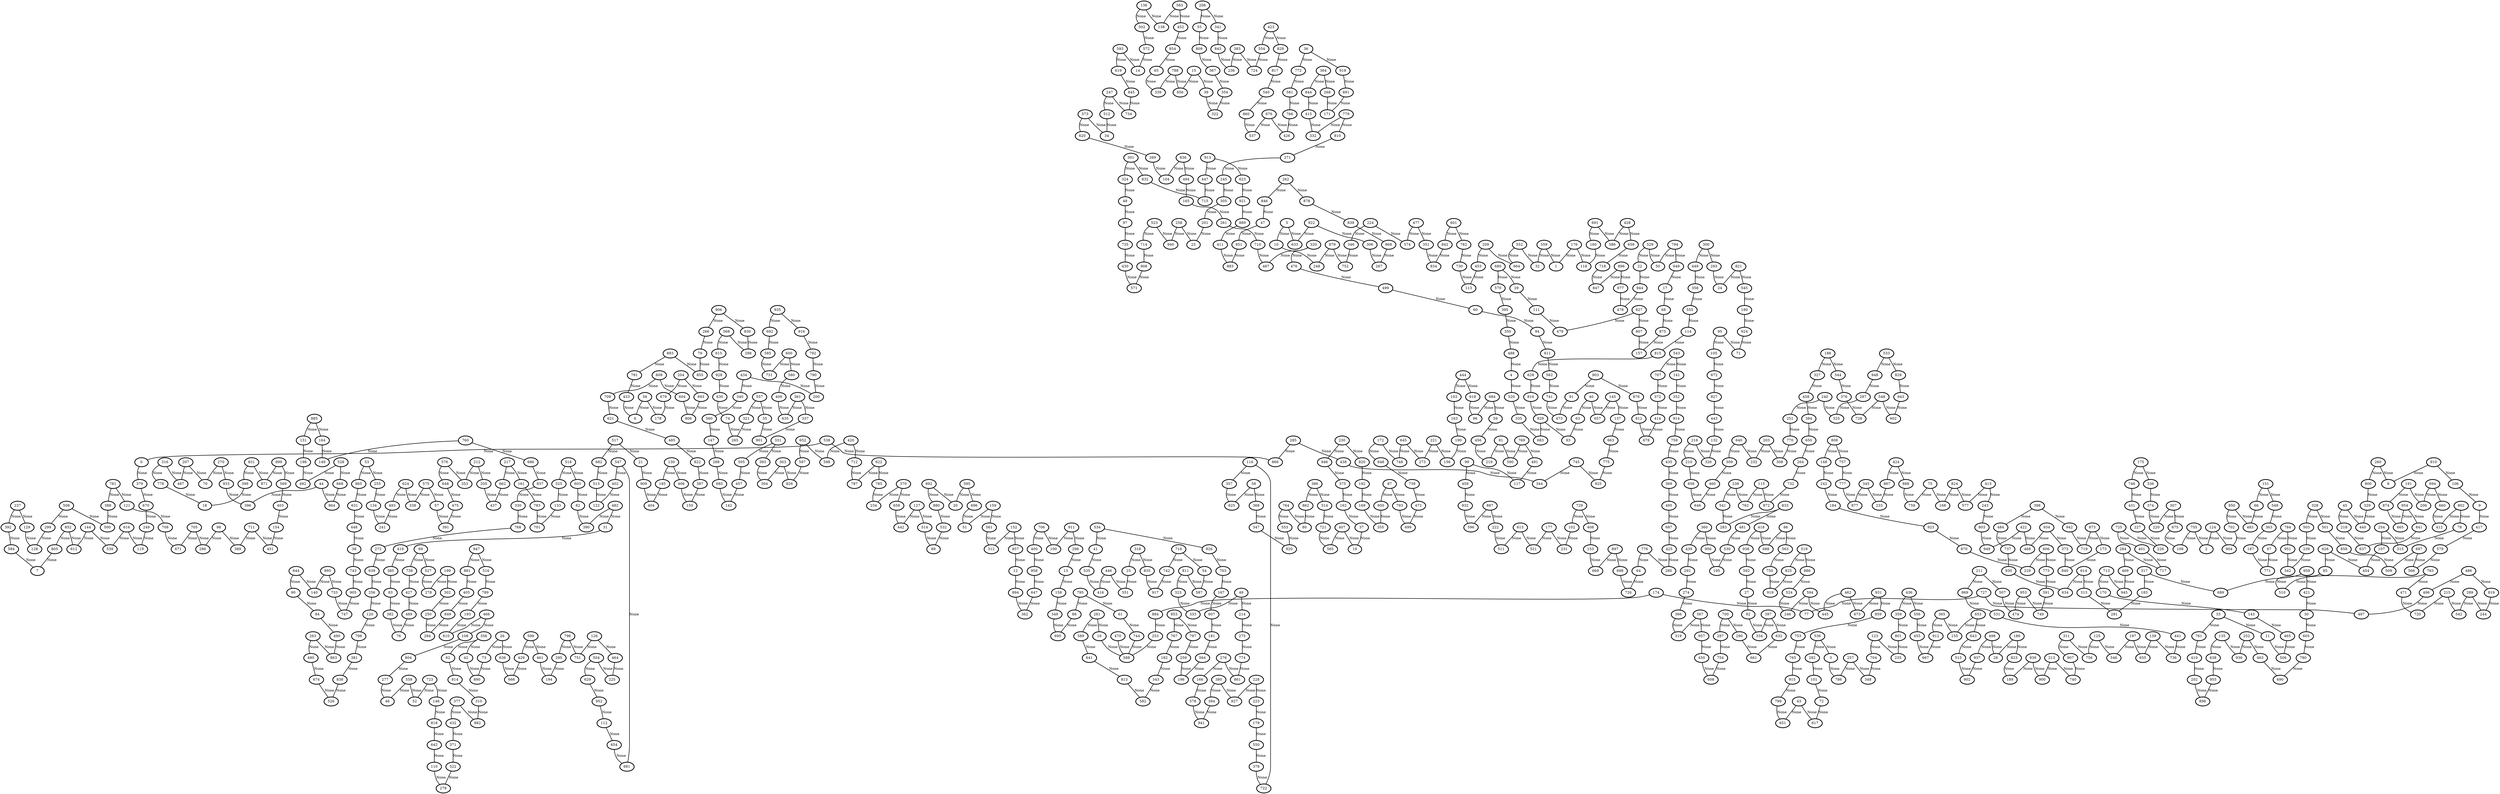 graph G {
    0 [penwidth=3,label="0"]
    1 [penwidth=3,label="1"]
    2 [penwidth=3,label="2"]
    3 [penwidth=3,label="3"]
    4 [penwidth=3,label="4"]
    5 [penwidth=3,label="5"]
    6 [penwidth=3,label="6"]
    7 [penwidth=3,label="7"]
    8 [penwidth=3,label="8"]
    9 [penwidth=3,label="9"]
    10 [penwidth=3,label="10"]
    11 [penwidth=3,label="11"]
    12 [penwidth=3,label="12"]
    13 [penwidth=3,label="13"]
    14 [penwidth=3,label="14"]
    15 [penwidth=3,label="15"]
    16 [penwidth=3,label="16"]
    17 [penwidth=3,label="17"]
    18 [penwidth=3,label="18"]
    19 [penwidth=3,label="19"]
    20 [penwidth=3,label="20"]
    21 [penwidth=3,label="21"]
    22 [penwidth=3,label="22"]
    23 [penwidth=3,label="23"]
    24 [penwidth=3,label="24"]
    25 [penwidth=3,label="25"]
    26 [penwidth=3,label="26"]
    27 [penwidth=3,label="27"]
    28 [penwidth=3,label="28"]
    29 [penwidth=3,label="29"]
    30 [penwidth=3,label="30"]
    31 [penwidth=3,label="31"]
    32 [penwidth=3,label="32"]
    33 [penwidth=3,label="33"]
    34 [penwidth=3,label="34"]
    35 [penwidth=3,label="35"]
    36 [penwidth=3,label="36"]
    37 [penwidth=3,label="37"]
    38 [penwidth=3,label="38"]
    39 [penwidth=3,label="39"]
    40 [penwidth=3,label="40"]
    41 [penwidth=3,label="41"]
    42 [penwidth=3,label="42"]
    43 [penwidth=3,label="43"]
    44 [penwidth=3,label="44"]
    45 [penwidth=3,label="45"]
    46 [penwidth=3,label="46"]
    47 [penwidth=3,label="47"]
    48 [penwidth=3,label="48"]
    49 [penwidth=3,label="49"]
    50 [penwidth=3,label="50"]
    51 [penwidth=3,label="51"]
    52 [penwidth=3,label="52"]
    53 [penwidth=3,label="53"]
    54 [penwidth=3,label="54"]
    55 [penwidth=3,label="55"]
    56 [penwidth=3,label="56"]
    57 [penwidth=3,label="57"]
    58 [penwidth=3,label="58"]
    59 [penwidth=3,label="59"]
    60 [penwidth=3,label="60"]
    61 [penwidth=3,label="61"]
    62 [penwidth=3,label="62"]
    63 [penwidth=3,label="63"]
    64 [penwidth=3,label="64"]
    65 [penwidth=3,label="65"]
    66 [penwidth=3,label="66"]
    67 [penwidth=3,label="67"]
    68 [penwidth=3,label="68"]
    69 [penwidth=3,label="69"]
    70 [penwidth=3,label="70"]
    71 [penwidth=3,label="71"]
    72 [penwidth=3,label="72"]
    73 [penwidth=3,label="73"]
    74 [penwidth=3,label="74"]
    75 [penwidth=3,label="75"]
    76 [penwidth=3,label="76"]
    77 [penwidth=3,label="77"]
    78 [penwidth=3,label="78"]
    79 [penwidth=3,label="79"]
    80 [penwidth=3,label="80"]
    81 [penwidth=3,label="81"]
    82 [penwidth=3,label="82"]
    83 [penwidth=3,label="83"]
    84 [penwidth=3,label="84"]
    85 [penwidth=3,label="85"]
    86 [penwidth=3,label="86"]
    87 [penwidth=3,label="87"]
    88 [penwidth=3,label="88"]
    89 [penwidth=3,label="89"]
    90 [penwidth=3,label="90"]
    91 [penwidth=3,label="91"]
    92 [penwidth=3,label="92"]
    93 [penwidth=3,label="93"]
    94 [penwidth=3,label="94"]
    95 [penwidth=3,label="95"]
    96 [penwidth=3,label="96"]
    97 [penwidth=3,label="97"]
    98 [penwidth=3,label="98"]
    99 [penwidth=3,label="99"]
    100 [penwidth=3,label="100"]
    101 [penwidth=3,label="101"]
    102 [penwidth=3,label="102"]
    103 [penwidth=3,label="103"]
    104 [penwidth=3,label="104"]
    105 [penwidth=3,label="105"]
    106 [penwidth=3,label="106"]
    107 [penwidth=3,label="107"]
    108 [penwidth=3,label="108"]
    109 [penwidth=3,label="109"]
    110 [penwidth=3,label="110"]
    111 [penwidth=3,label="111"]
    112 [penwidth=3,label="112"]
    113 [penwidth=3,label="113"]
    114 [penwidth=3,label="114"]
    115 [penwidth=3,label="115"]
    116 [penwidth=3,label="116"]
    117 [penwidth=3,label="117"]
    118 [penwidth=3,label="118"]
    119 [penwidth=3,label="119"]
    120 [penwidth=3,label="120"]
    121 [penwidth=3,label="121"]
    122 [penwidth=3,label="122"]
    123 [penwidth=3,label="123"]
    124 [penwidth=3,label="124"]
    125 [penwidth=3,label="125"]
    126 [penwidth=3,label="126"]
    127 [penwidth=3,label="127"]
    128 [penwidth=3,label="128"]
    129 [penwidth=3,label="129"]
    130 [penwidth=3,label="130"]
    131 [penwidth=3,label="131"]
    132 [penwidth=3,label="132"]
    133 [penwidth=3,label="133"]
    134 [penwidth=3,label="134"]
    135 [penwidth=3,label="135"]
    136 [penwidth=3,label="136"]
    137 [penwidth=3,label="137"]
    138 [penwidth=3,label="138"]
    139 [penwidth=3,label="139"]
    140 [penwidth=3,label="140"]
    141 [penwidth=3,label="141"]
    142 [penwidth=3,label="142"]
    143 [penwidth=3,label="143"]
    144 [penwidth=3,label="144"]
    145 [penwidth=3,label="145"]
    146 [penwidth=3,label="146"]
    147 [penwidth=3,label="147"]
    148 [penwidth=3,label="148"]
    149 [penwidth=3,label="149"]
    150 [penwidth=3,label="150"]
    151 [penwidth=3,label="151"]
    152 [penwidth=3,label="152"]
    153 [penwidth=3,label="153"]
    154 [penwidth=3,label="154"]
    155 [penwidth=3,label="155"]
    156 [penwidth=3,label="156"]
    157 [penwidth=3,label="157"]
    158 [penwidth=3,label="158"]
    159 [penwidth=3,label="159"]
    160 [penwidth=3,label="160"]
    161 [penwidth=3,label="161"]
    162 [penwidth=3,label="162"]
    163 [penwidth=3,label="163"]
    164 [penwidth=3,label="164"]
    165 [penwidth=3,label="165"]
    166 [penwidth=3,label="166"]
    167 [penwidth=3,label="167"]
    168 [penwidth=3,label="168"]
    169 [penwidth=3,label="169"]
    170 [penwidth=3,label="170"]
    171 [penwidth=3,label="171"]
    172 [penwidth=3,label="172"]
    173 [penwidth=3,label="173"]
    174 [penwidth=3,label="174"]
    175 [penwidth=3,label="175"]
    176 [penwidth=3,label="176"]
    177 [penwidth=3,label="177"]
    178 [penwidth=3,label="178"]
    179 [penwidth=3,label="179"]
    180 [penwidth=3,label="180"]
    181 [penwidth=3,label="181"]
    182 [penwidth=3,label="182"]
    183 [penwidth=3,label="183"]
    184 [penwidth=3,label="184"]
    185 [penwidth=3,label="185"]
    186 [penwidth=3,label="186"]
    187 [penwidth=3,label="187"]
    188 [penwidth=3,label="188"]
    189 [penwidth=3,label="189"]
    190 [penwidth=3,label="190"]
    191 [penwidth=3,label="191"]
    192 [penwidth=3,label="192"]
    193 [penwidth=3,label="193"]
    194 [penwidth=3,label="194"]
    195 [penwidth=3,label="195"]
    196 [penwidth=3,label="196"]
    197 [penwidth=3,label="197"]
    198 [penwidth=3,label="198"]
    199 [penwidth=3,label="199"]
    200 [penwidth=3,label="200"]
    201 [penwidth=3,label="201"]
    202 [penwidth=3,label="202"]
    203 [penwidth=3,label="203"]
    204 [penwidth=3,label="204"]
    205 [penwidth=3,label="205"]
    206 [penwidth=3,label="206"]
    207 [penwidth=3,label="207"]
    208 [penwidth=3,label="208"]
    209 [penwidth=3,label="209"]
    210 [penwidth=3,label="210"]
    211 [penwidth=3,label="211"]
    212 [penwidth=3,label="212"]
    213 [penwidth=3,label="213"]
    214 [penwidth=3,label="214"]
    215 [penwidth=3,label="215"]
    216 [penwidth=3,label="216"]
    217 [penwidth=3,label="217"]
    218 [penwidth=3,label="218"]
    219 [penwidth=3,label="219"]
    220 [penwidth=3,label="220"]
    221 [penwidth=3,label="221"]
    222 [penwidth=3,label="222"]
    223 [penwidth=3,label="223"]
    224 [penwidth=3,label="224"]
    225 [penwidth=3,label="225"]
    226 [penwidth=3,label="226"]
    227 [penwidth=3,label="227"]
    228 [penwidth=3,label="228"]
    229 [penwidth=3,label="229"]
    230 [penwidth=3,label="230"]
    231 [penwidth=3,label="231"]
    232 [penwidth=3,label="232"]
    233 [penwidth=3,label="233"]
    234 [penwidth=3,label="234"]
    235 [penwidth=3,label="235"]
    236 [penwidth=3,label="236"]
    237 [penwidth=3,label="237"]
    238 [penwidth=3,label="238"]
    239 [penwidth=3,label="239"]
    240 [penwidth=3,label="240"]
    241 [penwidth=3,label="241"]
    242 [penwidth=3,label="242"]
    243 [penwidth=3,label="243"]
    244 [penwidth=3,label="244"]
    245 [penwidth=3,label="245"]
    246 [penwidth=3,label="246"]
    247 [penwidth=3,label="247"]
    248 [penwidth=3,label="248"]
    249 [penwidth=3,label="249"]
    250 [penwidth=3,label="250"]
    251 [penwidth=3,label="251"]
    252 [penwidth=3,label="252"]
    253 [penwidth=3,label="253"]
    254 [penwidth=3,label="254"]
    255 [penwidth=3,label="255"]
    256 [penwidth=3,label="256"]
    257 [penwidth=3,label="257"]
    258 [penwidth=3,label="258"]
    259 [penwidth=3,label="259"]
    260 [penwidth=3,label="260"]
    261 [penwidth=3,label="261"]
    262 [penwidth=3,label="262"]
    263 [penwidth=3,label="263"]
    264 [penwidth=3,label="264"]
    265 [penwidth=3,label="265"]
    266 [penwidth=3,label="266"]
    267 [penwidth=3,label="267"]
    268 [penwidth=3,label="268"]
    269 [penwidth=3,label="269"]
    270 [penwidth=3,label="270"]
    271 [penwidth=3,label="271"]
    272 [penwidth=3,label="272"]
    273 [penwidth=3,label="273"]
    274 [penwidth=3,label="274"]
    275 [penwidth=3,label="275"]
    276 [penwidth=3,label="276"]
    277 [penwidth=3,label="277"]
    278 [penwidth=3,label="278"]
    279 [penwidth=3,label="279"]
    280 [penwidth=3,label="280"]
    281 [penwidth=3,label="281"]
    282 [penwidth=3,label="282"]
    283 [penwidth=3,label="283"]
    284 [penwidth=3,label="284"]
    285 [penwidth=3,label="285"]
    286 [penwidth=3,label="286"]
    287 [penwidth=3,label="287"]
    288 [penwidth=3,label="288"]
    289 [penwidth=3,label="289"]
    290 [penwidth=3,label="290"]
    291 [penwidth=3,label="291"]
    292 [penwidth=3,label="292"]
    293 [penwidth=3,label="293"]
    294 [penwidth=3,label="294"]
    295 [penwidth=3,label="295"]
    296 [penwidth=3,label="296"]
    297 [penwidth=3,label="297"]
    298 [penwidth=3,label="298"]
    299 [penwidth=3,label="299"]
    300 [penwidth=3,label="300"]
    301 [penwidth=3,label="301"]
    302 [penwidth=3,label="302"]
    303 [penwidth=3,label="303"]
    304 [penwidth=3,label="304"]
    305 [penwidth=3,label="305"]
    306 [penwidth=3,label="306"]
    307 [penwidth=3,label="307"]
    308 [penwidth=3,label="308"]
    309 [penwidth=3,label="309"]
    310 [penwidth=3,label="310"]
    311 [penwidth=3,label="311"]
    312 [penwidth=3,label="312"]
    313 [penwidth=3,label="313"]
    314 [penwidth=3,label="314"]
    315 [penwidth=3,label="315"]
    316 [penwidth=3,label="316"]
    317 [penwidth=3,label="317"]
    318 [penwidth=3,label="318"]
    319 [penwidth=3,label="319"]
    320 [penwidth=3,label="320"]
    321 [penwidth=3,label="321"]
    322 [penwidth=3,label="322"]
    323 [penwidth=3,label="323"]
    324 [penwidth=3,label="324"]
    325 [penwidth=3,label="325"]
    326 [penwidth=3,label="326"]
    327 [penwidth=3,label="327"]
    328 [penwidth=3,label="328"]
    329 [penwidth=3,label="329"]
    330 [penwidth=3,label="330"]
    331 [penwidth=3,label="331"]
    332 [penwidth=3,label="332"]
    333 [penwidth=3,label="333"]
    334 [penwidth=3,label="334"]
    335 [penwidth=3,label="335"]
    336 [penwidth=3,label="336"]
    337 [penwidth=3,label="337"]
    338 [penwidth=3,label="338"]
    339 [penwidth=3,label="339"]
    340 [penwidth=3,label="340"]
    341 [penwidth=3,label="341"]
    342 [penwidth=3,label="342"]
    343 [penwidth=3,label="343"]
    344 [penwidth=3,label="344"]
    345 [penwidth=3,label="345"]
    346 [penwidth=3,label="346"]
    347 [penwidth=3,label="347"]
    348 [penwidth=3,label="348"]
    349 [penwidth=3,label="349"]
    350 [penwidth=3,label="350"]
    351 [penwidth=3,label="351"]
    352 [penwidth=3,label="352"]
    353 [penwidth=3,label="353"]
    354 [penwidth=3,label="354"]
    355 [penwidth=3,label="355"]
    356 [penwidth=3,label="356"]
    357 [penwidth=3,label="357"]
    358 [penwidth=3,label="358"]
    359 [penwidth=3,label="359"]
    360 [penwidth=3,label="360"]
    361 [penwidth=3,label="361"]
    362 [penwidth=3,label="362"]
    363 [penwidth=3,label="363"]
    364 [penwidth=3,label="364"]
    365 [penwidth=3,label="365"]
    366 [penwidth=3,label="366"]
    367 [penwidth=3,label="367"]
    368 [penwidth=3,label="368"]
    369 [penwidth=3,label="369"]
    370 [penwidth=3,label="370"]
    371 [penwidth=3,label="371"]
    372 [penwidth=3,label="372"]
    373 [penwidth=3,label="373"]
    374 [penwidth=3,label="374"]
    375 [penwidth=3,label="375"]
    376 [penwidth=3,label="376"]
    377 [penwidth=3,label="377"]
    378 [penwidth=3,label="378"]
    379 [penwidth=3,label="379"]
    380 [penwidth=3,label="380"]
    381 [penwidth=3,label="381"]
    382 [penwidth=3,label="382"]
    383 [penwidth=3,label="383"]
    384 [penwidth=3,label="384"]
    385 [penwidth=3,label="385"]
    386 [penwidth=3,label="386"]
    387 [penwidth=3,label="387"]
    388 [penwidth=3,label="388"]
    389 [penwidth=3,label="389"]
    390 [penwidth=3,label="390"]
    391 [penwidth=3,label="391"]
    392 [penwidth=3,label="392"]
    393 [penwidth=3,label="393"]
    394 [penwidth=3,label="394"]
    395 [penwidth=3,label="395"]
    396 [penwidth=3,label="396"]
    397 [penwidth=3,label="397"]
    398 [penwidth=3,label="398"]
    399 [penwidth=3,label="399"]
    400 [penwidth=3,label="400"]
    401 [penwidth=3,label="401"]
    402 [penwidth=3,label="402"]
    403 [penwidth=3,label="403"]
    404 [penwidth=3,label="404"]
    405 [penwidth=3,label="405"]
    406 [penwidth=3,label="406"]
    407 [penwidth=3,label="407"]
    408 [penwidth=3,label="408"]
    409 [penwidth=3,label="409"]
    410 [penwidth=3,label="410"]
    411 [penwidth=3,label="411"]
    412 [penwidth=3,label="412"]
    413 [penwidth=3,label="413"]
    414 [penwidth=3,label="414"]
    415 [penwidth=3,label="415"]
    416 [penwidth=3,label="416"]
    417 [penwidth=3,label="417"]
    418 [penwidth=3,label="418"]
    419 [penwidth=3,label="419"]
    420 [penwidth=3,label="420"]
    421 [penwidth=3,label="421"]
    422 [penwidth=3,label="422"]
    423 [penwidth=3,label="423"]
    424 [penwidth=3,label="424"]
    425 [penwidth=3,label="425"]
    426 [penwidth=3,label="426"]
    427 [penwidth=3,label="427"]
    428 [penwidth=3,label="428"]
    429 [penwidth=3,label="429"]
    430 [penwidth=3,label="430"]
    431 [penwidth=3,label="431"]
    432 [penwidth=3,label="432"]
    433 [penwidth=3,label="433"]
    434 [penwidth=3,label="434"]
    435 [penwidth=3,label="435"]
    436 [penwidth=3,label="436"]
    437 [penwidth=3,label="437"]
    438 [penwidth=3,label="438"]
    439 [penwidth=3,label="439"]
    440 [penwidth=3,label="440"]
    441 [penwidth=3,label="441"]
    442 [penwidth=3,label="442"]
    443 [penwidth=3,label="443"]
    444 [penwidth=3,label="444"]
    445 [penwidth=3,label="445"]
    446 [penwidth=3,label="446"]
    447 [penwidth=3,label="447"]
    448 [penwidth=3,label="448"]
    449 [penwidth=3,label="449"]
    450 [penwidth=3,label="450"]
    451 [penwidth=3,label="451"]
    452 [penwidth=3,label="452"]
    453 [penwidth=3,label="453"]
    454 [penwidth=3,label="454"]
    455 [penwidth=3,label="455"]
    456 [penwidth=3,label="456"]
    457 [penwidth=3,label="457"]
    458 [penwidth=3,label="458"]
    459 [penwidth=3,label="459"]
    460 [penwidth=3,label="460"]
    461 [penwidth=3,label="461"]
    462 [penwidth=3,label="462"]
    463 [penwidth=3,label="463"]
    464 [penwidth=3,label="464"]
    465 [penwidth=3,label="465"]
    466 [penwidth=3,label="466"]
    467 [penwidth=3,label="467"]
    468 [penwidth=3,label="468"]
    469 [penwidth=3,label="469"]
    470 [penwidth=3,label="470"]
    471 [penwidth=3,label="471"]
    472 [penwidth=3,label="472"]
    473 [penwidth=3,label="473"]
    474 [penwidth=3,label="474"]
    475 [penwidth=3,label="475"]
    476 [penwidth=3,label="476"]
    477 [penwidth=3,label="477"]
    478 [penwidth=3,label="478"]
    479 [penwidth=3,label="479"]
    480 [penwidth=3,label="480"]
    481 [penwidth=3,label="481"]
    482 [penwidth=3,label="482"]
    483 [penwidth=3,label="483"]
    484 [penwidth=3,label="484"]
    485 [penwidth=3,label="485"]
    486 [penwidth=3,label="486"]
    487 [penwidth=3,label="487"]
    488 [penwidth=3,label="488"]
    489 [penwidth=3,label="489"]
    490 [penwidth=3,label="490"]
    491 [penwidth=3,label="491"]
    492 [penwidth=3,label="492"]
    493 [penwidth=3,label="493"]
    494 [penwidth=3,label="494"]
    495 [penwidth=3,label="495"]
    496 [penwidth=3,label="496"]
    497 [penwidth=3,label="497"]
    498 [penwidth=3,label="498"]
    499 [penwidth=3,label="499"]
    500 [penwidth=3,label="500"]
    501 [penwidth=3,label="501"]
    502 [penwidth=3,label="502"]
    503 [penwidth=3,label="503"]
    504 [penwidth=3,label="504"]
    505 [penwidth=3,label="505"]
    506 [penwidth=3,label="506"]
    507 [penwidth=3,label="507"]
    508 [penwidth=3,label="508"]
    509 [penwidth=3,label="509"]
    510 [penwidth=3,label="510"]
    511 [penwidth=3,label="511"]
    512 [penwidth=3,label="512"]
    513 [penwidth=3,label="513"]
    514 [penwidth=3,label="514"]
    515 [penwidth=3,label="515"]
    516 [penwidth=3,label="516"]
    517 [penwidth=3,label="517"]
    518 [penwidth=3,label="518"]
    519 [penwidth=3,label="519"]
    520 [penwidth=3,label="520"]
    521 [penwidth=3,label="521"]
    522 [penwidth=3,label="522"]
    523 [penwidth=3,label="523"]
    524 [penwidth=3,label="524"]
    525 [penwidth=3,label="525"]
    526 [penwidth=3,label="526"]
    527 [penwidth=3,label="527"]
    528 [penwidth=3,label="528"]
    529 [penwidth=3,label="529"]
    530 [penwidth=3,label="530"]
    531 [penwidth=3,label="531"]
    532 [penwidth=3,label="532"]
    533 [penwidth=3,label="533"]
    534 [penwidth=3,label="534"]
    535 [penwidth=3,label="535"]
    536 [penwidth=3,label="536"]
    537 [penwidth=3,label="537"]
    538 [penwidth=3,label="538"]
    539 [penwidth=3,label="539"]
    540 [penwidth=3,label="540"]
    541 [penwidth=3,label="541"]
    542 [penwidth=3,label="542"]
    543 [penwidth=3,label="543"]
    544 [penwidth=3,label="544"]
    545 [penwidth=3,label="545"]
    546 [penwidth=3,label="546"]
    547 [penwidth=3,label="547"]
    548 [penwidth=3,label="548"]
    549 [penwidth=3,label="549"]
    550 [penwidth=3,label="550"]
    551 [penwidth=3,label="551"]
    552 [penwidth=3,label="552"]
    553 [penwidth=3,label="553"]
    554 [penwidth=3,label="554"]
    555 [penwidth=3,label="555"]
    556 [penwidth=3,label="556"]
    557 [penwidth=3,label="557"]
    558 [penwidth=3,label="558"]
    559 [penwidth=3,label="559"]
    560 [penwidth=3,label="560"]
    561 [penwidth=3,label="561"]
    562 [penwidth=3,label="562"]
    563 [penwidth=3,label="563"]
    564 [penwidth=3,label="564"]
    565 [penwidth=3,label="565"]
    566 [penwidth=3,label="566"]
    567 [penwidth=3,label="567"]
    568 [penwidth=3,label="568"]
    569 [penwidth=3,label="569"]
    570 [penwidth=3,label="570"]
    571 [penwidth=3,label="571"]
    572 [penwidth=3,label="572"]
    573 [penwidth=3,label="573"]
    574 [penwidth=3,label="574"]
    575 [penwidth=3,label="575"]
    576 [penwidth=3,label="576"]
    577 [penwidth=3,label="577"]
    578 [penwidth=3,label="578"]
    579 [penwidth=3,label="579"]
    580 [penwidth=3,label="580"]
    581 [penwidth=3,label="581"]
    582 [penwidth=3,label="582"]
    583 [penwidth=3,label="583"]
    584 [penwidth=3,label="584"]
    585 [penwidth=3,label="585"]
    586 [penwidth=3,label="586"]
    587 [penwidth=3,label="587"]
    588 [penwidth=3,label="588"]
    589 [penwidth=3,label="589"]
    590 [penwidth=3,label="590"]
    591 [penwidth=3,label="591"]
    592 [penwidth=3,label="592"]
    593 [penwidth=3,label="593"]
    594 [penwidth=3,label="594"]
    595 [penwidth=3,label="595"]
    596 [penwidth=3,label="596"]
    597 [penwidth=3,label="597"]
    598 [penwidth=3,label="598"]
    599 [penwidth=3,label="599"]
    600 [penwidth=3,label="600"]
    601 [penwidth=3,label="601"]
    602 [penwidth=3,label="602"]
    603 [penwidth=3,label="603"]
    604 [penwidth=3,label="604"]
    605 [penwidth=3,label="605"]
    606 [penwidth=3,label="606"]
    607 [penwidth=3,label="607"]
    608 [penwidth=3,label="608"]
    609 [penwidth=3,label="609"]
    610 [penwidth=3,label="610"]
    611 [penwidth=3,label="611"]
    612 [penwidth=3,label="612"]
    613 [penwidth=3,label="613"]
    614 [penwidth=3,label="614"]
    615 [penwidth=3,label="615"]
    616 [penwidth=3,label="616"]
    617 [penwidth=3,label="617"]
    618 [penwidth=3,label="618"]
    619 [penwidth=3,label="619"]
    620 [penwidth=3,label="620"]
    621 [penwidth=3,label="621"]
    622 [penwidth=3,label="622"]
    623 [penwidth=3,label="623"]
    624 [penwidth=3,label="624"]
    625 [penwidth=3,label="625"]
    626 [penwidth=3,label="626"]
    627 [penwidth=3,label="627"]
    628 [penwidth=3,label="628"]
    629 [penwidth=3,label="629"]
    630 [penwidth=3,label="630"]
    631 [penwidth=3,label="631"]
    632 [penwidth=3,label="632"]
    633 [penwidth=3,label="633"]
    634 [penwidth=3,label="634"]
    635 [penwidth=3,label="635"]
    636 [penwidth=3,label="636"]
    637 [penwidth=3,label="637"]
    638 [penwidth=3,label="638"]
    639 [penwidth=3,label="639"]
    640 [penwidth=3,label="640"]
    641 [penwidth=3,label="641"]
    642 [penwidth=3,label="642"]
    643 [penwidth=3,label="643"]
    644 [penwidth=3,label="644"]
    645 [penwidth=3,label="645"]
    646 [penwidth=3,label="646"]
    647 [penwidth=3,label="647"]
    648 [penwidth=3,label="648"]
    649 [penwidth=3,label="649"]
    650 [penwidth=3,label="650"]
    651 [penwidth=3,label="651"]
    652 [penwidth=3,label="652"]
    653 [penwidth=3,label="653"]
    654 [penwidth=3,label="654"]
    655 [penwidth=3,label="655"]
    656 [penwidth=3,label="656"]
    657 [penwidth=3,label="657"]
    658 [penwidth=3,label="658"]
    659 [penwidth=3,label="659"]
    660 [penwidth=3,label="660"]
    661 [penwidth=3,label="661"]
    662 [penwidth=3,label="662"]
    663 [penwidth=3,label="663"]
    664 [penwidth=3,label="664"]
    665 [penwidth=3,label="665"]
    666 [penwidth=3,label="666"]
    667 [penwidth=3,label="667"]
    668 [penwidth=3,label="668"]
    669 [penwidth=3,label="669"]
    670 [penwidth=3,label="670"]
    671 [penwidth=3,label="671"]
    672 [penwidth=3,label="672"]
    673 [penwidth=3,label="673"]
    674 [penwidth=3,label="674"]
    675 [penwidth=3,label="675"]
    676 [penwidth=3,label="676"]
    677 [penwidth=3,label="677"]
    678 [penwidth=3,label="678"]
    679 [penwidth=3,label="679"]
    680 [penwidth=3,label="680"]
    681 [penwidth=3,label="681"]
    682 [penwidth=3,label="682"]
    683 [penwidth=3,label="683"]
    684 [penwidth=3,label="684"]
    685 [penwidth=3,label="685"]
    686 [penwidth=3,label="686"]
    687 [penwidth=3,label="687"]
    688 [penwidth=3,label="688"]
    689 [penwidth=3,label="689"]
    690 [penwidth=3,label="690"]
    691 [penwidth=3,label="691"]
    692 [penwidth=3,label="692"]
    693 [penwidth=3,label="693"]
    694 [penwidth=3,label="694"]
    695 [penwidth=3,label="695"]
    696 [penwidth=3,label="696"]
    697 [penwidth=3,label="697"]
    698 [penwidth=3,label="698"]
    699 [penwidth=3,label="699"]
    700 [penwidth=3,label="700"]
    701 [penwidth=3,label="701"]
    702 [penwidth=3,label="702"]
    703 [penwidth=3,label="703"]
    704 [penwidth=3,label="704"]
    705 [penwidth=3,label="705"]
    706 [penwidth=3,label="706"]
    707 [penwidth=3,label="707"]
    708 [penwidth=3,label="708"]
    709 [penwidth=3,label="709"]
    710 [penwidth=3,label="710"]
    711 [penwidth=3,label="711"]
    712 [penwidth=3,label="712"]
    713 [penwidth=3,label="713"]
    714 [penwidth=3,label="714"]
    715 [penwidth=3,label="715"]
    716 [penwidth=3,label="716"]
    717 [penwidth=3,label="717"]
    718 [penwidth=3,label="718"]
    719 [penwidth=3,label="719"]
    720 [penwidth=3,label="720"]
    721 [penwidth=3,label="721"]
    722 [penwidth=3,label="722"]
    723 [penwidth=3,label="723"]
    724 [penwidth=3,label="724"]
    725 [penwidth=3,label="725"]
    726 [penwidth=3,label="726"]
    727 [penwidth=3,label="727"]
    728 [penwidth=3,label="728"]
    729 [penwidth=3,label="729"]
    730 [penwidth=3,label="730"]
    731 [penwidth=3,label="731"]
    732 [penwidth=3,label="732"]
    733 [penwidth=3,label="733"]
    734 [penwidth=3,label="734"]
    735 [penwidth=3,label="735"]
    736 [penwidth=3,label="736"]
    737 [penwidth=3,label="737"]
    738 [penwidth=3,label="738"]
    739 [penwidth=3,label="739"]
    740 [penwidth=3,label="740"]
    741 [penwidth=3,label="741"]
    742 [penwidth=3,label="742"]
    743 [penwidth=3,label="743"]
    744 [penwidth=3,label="744"]
    745 [penwidth=3,label="745"]
    746 [penwidth=3,label="746"]
    747 [penwidth=3,label="747"]
    748 [penwidth=3,label="748"]
    749 [penwidth=3,label="749"]
    750 [penwidth=3,label="750"]
    751 [penwidth=3,label="751"]
    752 [penwidth=3,label="752"]
    753 [penwidth=3,label="753"]
    754 [penwidth=3,label="754"]
    755 [penwidth=3,label="755"]
    756 [penwidth=3,label="756"]
    757 [penwidth=3,label="757"]
    758 [penwidth=3,label="758"]
    759 [penwidth=3,label="759"]
    760 [penwidth=3,label="760"]
    761 [penwidth=3,label="761"]
    762 [penwidth=3,label="762"]
    763 [penwidth=3,label="763"]
    764 [penwidth=3,label="764"]
    765 [penwidth=3,label="765"]
    766 [penwidth=3,label="766"]
    767 [penwidth=3,label="767"]
    768 [penwidth=3,label="768"]
    769 [penwidth=3,label="769"]
    770 [penwidth=3,label="770"]
    771 [penwidth=3,label="771"]
    772 [penwidth=3,label="772"]
    773 [penwidth=3,label="773"]
    774 [penwidth=3,label="774"]
    775 [penwidth=3,label="775"]
    776 [penwidth=3,label="776"]
    777 [penwidth=3,label="777"]
    778 [penwidth=3,label="778"]
    779 [penwidth=3,label="779"]
    780 [penwidth=3,label="780"]
    781 [penwidth=3,label="781"]
    782 [penwidth=3,label="782"]
    783 [penwidth=3,label="783"]
    784 [penwidth=3,label="784"]
    785 [penwidth=3,label="785"]
    786 [penwidth=3,label="786"]
    787 [penwidth=3,label="787"]
    788 [penwidth=3,label="788"]
    789 [penwidth=3,label="789"]
    790 [penwidth=3,label="790"]
    791 [penwidth=3,label="791"]
    792 [penwidth=3,label="792"]
    793 [penwidth=3,label="793"]
    794 [penwidth=3,label="794"]
    795 [penwidth=3,label="795"]
    796 [penwidth=3,label="796"]
    797 [penwidth=3,label="797"]
    798 [penwidth=3,label="798"]
    799 [penwidth=3,label="799"]
    800 [penwidth=3,label="800"]
    801 [penwidth=3,label="801"]
    802 [penwidth=3,label="802"]
    803 [penwidth=3,label="803"]
    804 [penwidth=3,label="804"]
    805 [penwidth=3,label="805"]
    806 [penwidth=3,label="806"]
    807 [penwidth=3,label="807"]
    808 [penwidth=3,label="808"]
    809 [penwidth=3,label="809"]
    810 [penwidth=3,label="810"]
    811 [penwidth=3,label="811"]
    812 [penwidth=3,label="812"]
    813 [penwidth=3,label="813"]
    814 [penwidth=3,label="814"]
    815 [penwidth=3,label="815"]
    816 [penwidth=3,label="816"]
    817 [penwidth=3,label="817"]
    818 [penwidth=3,label="818"]
    819 [penwidth=3,label="819"]
    820 [penwidth=3,label="820"]
    821 [penwidth=3,label="821"]
    822 [penwidth=3,label="822"]
    823 [penwidth=3,label="823"]
    824 [penwidth=3,label="824"]
    825 [penwidth=3,label="825"]
    826 [penwidth=3,label="826"]
    827 [penwidth=3,label="827"]
    828 [penwidth=3,label="828"]
    829 [penwidth=3,label="829"]
    830 [penwidth=3,label="830"]
    831 [penwidth=3,label="831"]
    832 [penwidth=3,label="832"]
    833 [penwidth=3,label="833"]
    834 [penwidth=3,label="834"]
    835 [penwidth=3,label="835"]
    836 [penwidth=3,label="836"]
    837 [penwidth=3,label="837"]
    838 [penwidth=3,label="838"]
    839 [penwidth=3,label="839"]
    840 [penwidth=3,label="840"]
    841 [penwidth=3,label="841"]
    842 [penwidth=3,label="842"]
    843 [penwidth=3,label="843"]
    844 [penwidth=3,label="844"]
    845 [penwidth=3,label="845"]
    846 [penwidth=3,label="846"]
    847 [penwidth=3,label="847"]
    848 [penwidth=3,label="848"]
    849 [penwidth=3,label="849"]
    850 [penwidth=3,label="850"]
    851 [penwidth=3,label="851"]
    852 [penwidth=3,label="852"]
    853 [penwidth=3,label="853"]
    854 [penwidth=3,label="854"]
    855 [penwidth=3,label="855"]
    856 [penwidth=3,label="856"]
    857 [penwidth=3,label="857"]
    858 [penwidth=3,label="858"]
    859 [penwidth=3,label="859"]
    860 [penwidth=3,label="860"]
    861 [penwidth=3,label="861"]
    862 [penwidth=3,label="862"]
    863 [penwidth=3,label="863"]
    864 [penwidth=3,label="864"]
    865 [penwidth=3,label="865"]
    866 [penwidth=3,label="866"]
    867 [penwidth=3,label="867"]
    868 [penwidth=3,label="868"]
    869 [penwidth=3,label="869"]
    870 [penwidth=3,label="870"]
    871 [penwidth=3,label="871"]
    872 [penwidth=3,label="872"]
    873 [penwidth=3,label="873"]
    874 [penwidth=3,label="874"]
    875 [penwidth=3,label="875"]
    876 [penwidth=3,label="876"]
    877 [penwidth=3,label="877"]
    878 [penwidth=3,label="878"]
    879 [penwidth=3,label="879"]
    880 [penwidth=3,label="880"]
    881 [penwidth=3,label="881"]
    882 [penwidth=3,label="882"]
    883 [penwidth=3,label="883"]
    884 [penwidth=3,label="884"]
    885 [penwidth=3,label="885"]
    886 [penwidth=3,label="886"]
    887 [penwidth=3,label="887"]
    888 [penwidth=3,label="888"]
    889 [penwidth=3,label="889"]
    890 [penwidth=3,label="890"]
    891 [penwidth=3,label="891"]
    892 [penwidth=3,label="892"]
    893 [penwidth=3,label="893"]
    894 [penwidth=3,label="894"]
    895 [penwidth=3,label="895"]
    896 [penwidth=3,label="896"]
    897 [penwidth=3,label="897"]
    898 [penwidth=3,label="898"]
    899 [penwidth=3,label="899"]
    900 [penwidth=3,label="900"]
    901 [penwidth=3,label="901"]
    902 [penwidth=3,label="902"]
    903 [penwidth=3,label="903"]
    904 [penwidth=3,label="904"]
    905 [penwidth=3,label="905"]
    906 [penwidth=3,label="906"]
    907 [penwidth=3,label="907"]
    908 [penwidth=3,label="908"]
    909 [penwidth=3,label="909"]
    910 [penwidth=3,label="910"]
    911 [penwidth=3,label="911"]
    912 [penwidth=3,label="912"]
    913 [penwidth=3,label="913"]
    914 [penwidth=3,label="914"]
    915 [penwidth=3,label="915"]
    916 [penwidth=3,label="916"]
    917 [penwidth=3,label="917"]
    918 [penwidth=3,label="918"]
    919 [penwidth=3,label="919"]
    920 [penwidth=3,label="920"]
    921 [penwidth=3,label="921"]
    922 [penwidth=3,label="922"]
    923 [penwidth=3,label="923"]
    924 [penwidth=3,label="924"]
    925 [penwidth=3,label="925"]
    926 [penwidth=3,label="926"]
    927 [penwidth=3,label="927"]
    928 [penwidth=3,label="928"]
    929 [penwidth=3,label="929"]
    930 [penwidth=3,label="930"]
    931 [penwidth=3,label="931"]
    932 [penwidth=3,label="932"]
    933 [penwidth=3,label="933"]
    934 [penwidth=3,label="934"]
    935 [penwidth=3,label="935"]
    936 [penwidth=3,label="936"]
    937 [penwidth=3,label="937"]
    938 [penwidth=3,label="938"]
    939 [penwidth=3,label="939"]
    940 [penwidth=3,label="940"]
    941 [penwidth=3,label="941"]
    942 [penwidth=3,label="942"]
    943 [penwidth=3,label="943"]
    944 [penwidth=3,label="944"]
    945 [penwidth=3,label="945"]
    946 [penwidth=3,label="946"]
    947 [penwidth=3,label="947"]
    948 [penwidth=3,label="948"]
    949 [penwidth=3,label="949"]
    950 [penwidth=3,label="950"]
    951 [penwidth=3,label="951"]
    952 [penwidth=3,label="952"]
    953 [penwidth=3,label="953"]
    954 [penwidth=3,label="954"]
    955 [penwidth=3,label="955"]
    956 [penwidth=3,label="956"]
    957 [penwidth=3,label="957"]
    958 [penwidth=3,label="958"]
    959 [penwidth=3,label="959"]

    599--461 [penwidth=2,label="None"]
    97--735 [penwidth=2,label="None"]
    311--756 [penwidth=2,label="None"]
    293--24 [penwidth=2,label="None"]
    614--634 [penwidth=2,label="None"]
    781--121 [penwidth=2,label="None"]
    765--915 [penwidth=2,label="None"]
    584--7 [penwidth=2,label="None"]
    327--458 [penwidth=2,label="None"]
    56--178 [penwidth=2,label="None"]
    292--274 [penwidth=2,label="None"]
    554--724 [penwidth=2,label="None"]
    828--943 [penwidth=2,label="None"]
    619--845 [penwidth=2,label="None"]
    0--379 [penwidth=2,label="None"]
    931--859 [penwidth=2,label="None"]
    878--839 [penwidth=2,label="None"]
    116--722 [penwidth=2,label="None"]
    413--577 [penwidth=2,label="None"]
    552--664 [penwidth=2,label="None"]
    460--646 [penwidth=2,label="None"]
    101--72 [penwidth=2,label="None"]
    869--531 [penwidth=2,label="None"]
    21--909 [penwidth=2,label="None"]
    496--497 [penwidth=2,label="None"]
    534--926 [penwidth=2,label="None"]
    911--296 [penwidth=2,label="None"]
    341--843 [penwidth=2,label="None"]
    845--734 [penwidth=2,label="None"]
    81--219 [penwidth=2,label="None"]
    570--395 [penwidth=2,label="None"]
    816--929 [penwidth=2,label="None"]
    797--259 [penwidth=2,label="None"]
    365--155 [penwidth=2,label="None"]
    289--542 [penwidth=2,label="None"]
    53--255 [penwidth=2,label="None"]
    135--638 [penwidth=2,label="None"]
    331--505 [penwidth=2,label="None"]
    260--8 [penwidth=2,label="None"]
    214--275 [penwidth=2,label="None"]
    857--12 [penwidth=2,label="None"]
    191--206 [penwidth=2,label="None"]
    766--426 [penwidth=2,label="None"]
    301--832 [penwidth=2,label="None"]
    384--650 [penwidth=2,label="None"]
    512--34 [penwidth=2,label="None"]
    591--749 [penwidth=2,label="None"]
    13--158 [penwidth=2,label="None"]
    349--695 [penwidth=2,label="None"]
    703--167 [penwidth=2,label="None"]
    302--250 [penwidth=2,label="None"]
    477--351 [penwidth=2,label="None"]
    502--572 [penwidth=2,label="None"]
    794--649 [penwidth=2,label="None"]
    939--189 [penwidth=2,label="None"]
    380--394 [penwidth=2,label="None"]
    626--454 [penwidth=2,label="None"]
    885--131 [penwidth=2,label="None"]
    609--709 [penwidth=2,label="None"]
    946--375 [penwidth=2,label="None"]
    954--841 [penwidth=2,label="None"]
    263--480 [penwidth=2,label="None"]
    356--42 [penwidth=2,label="None"]
    706--400 [penwidth=2,label="None"]
    735--430 [penwidth=2,label="None"]
    620--269 [penwidth=2,label="None"]
    463--690 [penwidth=2,label="None"]
    15--39 [penwidth=2,label="None"]
    896--677 [penwidth=2,label="None"]
    450--608 [penwidth=2,label="None"]
    321--265 [penwidth=2,label="None"]
    732--872 [penwidth=2,label="None"]
    893--855 [penwidth=2,label="None"]
    782--730 [penwidth=2,label="None"]
    418--688 [penwidth=2,label="None"]
    745--344 [penwidth=2,label="None"]
    204--693 [penwidth=2,label="None"]
    464--225 [penwidth=2,label="None"]
    75--759 [penwidth=2,label="None"]
    581--766 [penwidth=2,label="None"]
    897--698 [penwidth=2,label="None"]
    176--1 [penwidth=2,label="None"]
    127--514 [penwidth=2,label="None"]
    711--389 [penwidth=2,label="None"]
    79--855 [penwidth=2,label="None"]
    455--667 [penwidth=2,label="None"]
    741--473 [penwidth=2,label="None"]
    801--235 [penwidth=2,label="None"]
    485--822 [penwidth=2,label="None"]
    242--184 [penwidth=2,label="None"]
    69--738 [penwidth=2,label="None"]
    421--30 [penwidth=2,label="None"]
    594--445 [penwidth=2,label="None"]
    547--402 [penwidth=2,label="None"]
    177--521 [penwidth=2,label="None"]
    558--46 [penwidth=2,label="None"]
    644--90 [penwidth=2,label="None"]
    256--120 [penwidth=2,label="None"]
    85--510 [penwidth=2,label="None"]
    950--355 [penwidth=2,label="None"]
    399--18 [penwidth=2,label="None"]
    162--37 [penwidth=2,label="None"]
    705--286 [penwidth=2,label="None"]
    938--592 [penwidth=2,label="None"]
    270--70 [penwidth=2,label="None"]
    548--728 [penwidth=2,label="None"]
    652--597 [penwidth=2,label="None"]
    652--598 [penwidth=2,label="None"]
    760--149 [penwidth=2,label="None"]
    26--636 [penwidth=2,label="None"]
    674--526 [penwidth=2,label="None"]
    675--109 [penwidth=2,label="None"]
    264--732 [penwidth=2,label="None"]
    444--103 [penwidth=2,label="None"]
    154--451 [penwidth=2,label="None"]
    300--293 [penwidth=2,label="None"]
    594--246 [penwidth=2,label="None"]
    891--171 [penwidth=2,label="None"]
    896--847 [penwidth=2,label="None"]
    557--321 [penwidth=2,label="None"]
    716--742 [penwidth=2,label="None"]
    172--748 [penwidth=2,label="None"]
    470--588 [penwidth=2,label="None"]
    818--642 [penwidth=2,label="None"]
    606--773 [penwidth=2,label="None"]
    698--726 [penwidth=2,label="None"]
    723--146 [penwidth=2,label="None"]
    49--214 [penwidth=2,label="None"]
    208--55 [penwidth=2,label="None"]
    66--483 [penwidth=2,label="None"]
    764--553 [penwidth=2,label="None"]
    622--787 [penwidth=2,label="None"]
    929--683 [penwidth=2,label="None"]
    148--242 [penwidth=2,label="None"]
    320--476 [penwidth=2,label="None"]
    457--142 [penwidth=2,label="None"]
    809--367 [penwidth=2,label="None"]
    245--305 [penwidth=2,label="None"]
    43--651 [penwidth=2,label="None"]
    346--752 [penwidth=2,label="None"]
    329--440 [penwidth=2,label="None"]
    385--83 [penwidth=2,label="None"]
    25--551 [penwidth=2,label="None"]
    371--522 [penwidth=2,label="None"]
    398--942 [penwidth=2,label="None"]
    833--283 [penwidth=2,label="None"]
    700--287 [penwidth=2,label="None"]
    217--161 [penwidth=2,label="None"]
    607--181 [penwidth=2,label="None"]
    30--605 [penwidth=2,label="None"]
    808--757 [penwidth=2,label="None"]
    838--526 [penwidth=2,label="None"]
    889--411 [penwidth=2,label="None"]
    120--798 [penwidth=2,label="None"]
    778--18 [penwidth=2,label="None"]
    493--241 [penwidth=2,label="None"]
    824--577 [penwidth=2,label="None"]
    922--633 [penwidth=2,label="None"]
    520--335 [penwidth=2,label="None"]
    948--297 [penwidth=2,label="None"]
    812--678 [penwidth=2,label="None"]
    930--634 [penwidth=2,label="None"]
    259--196 [penwidth=2,label="None"]
    224--574 [penwidth=2,label="None"]
    498--28 [penwidth=2,label="None"]
    568--615 [penwidth=2,label="None"]
    799--651 [penwidth=2,label="None"]
    295--194 [penwidth=2,label="None"]
    388--500 [penwidth=2,label="None"]
    513--122 [penwidth=2,label="None"]
    893--791 [penwidth=2,label="None"]
    934--373 [penwidth=2,label="None"]
    821--24 [penwidth=2,label="None"]
    438--344 [penwidth=2,label="None"]
    614--313 [penwidth=2,label="None"]
    835--917 [penwidth=2,label="None"]
    527--278 [penwidth=2,label="None"]
    481--530 [penwidth=2,label="None"]
    836--494 [penwidth=2,label="None"]
    638--955 [penwidth=2,label="None"]
    436--556 [penwidth=2,label="None"]
    785--234 [penwidth=2,label="None"]
    957--450 [penwidth=2,label="None"]
    459--932 [penwidth=2,label="None"]
    393--304 [penwidth=2,label="None"]
    340--560 [penwidth=2,label="None"]
    843--236 [penwidth=2,label="None"]
    131--198 [penwidth=2,label="None"]
    222--511 [penwidth=2,label="None"]
    375--162 [penwidth=2,label="None"]
    632--661 [penwidth=2,label="None"]
    307--675 [penwidth=2,label="None"]
    94--611 [penwidth=2,label="None"]
    928--630 [penwidth=2,label="None"]
    887--596 [penwidth=2,label="None"]
    126--751 [penwidth=2,label="None"]
    243--803 [penwidth=2,label="None"]
    606--229 [penwidth=2,label="None"]
    458--384 [penwidth=2,label="None"]
    33--761 [penwidth=2,label="None"]
    325--133 [penwidth=2,label="None"]
    444--618 [penwidth=2,label="None"]
    887--222 [penwidth=2,label="None"]
    29--111 [penwidth=2,label="None"]
    939--900 [penwidth=2,label="None"]
    647--362 [penwidth=2,label="None"]
    129--128 [penwidth=2,label="None"]
    240--525 [penwidth=2,label="None"]
    621--485 [penwidth=2,label="None"]
    310--882 [penwidth=2,label="None"]
    944--478 [penwidth=2,label="None"]
    297--525 [penwidth=2,label="None"]
    357--625 [penwidth=2,label="None"]
    262--846 [penwidth=2,label="None"]
    331--393 [penwidth=2,label="None"]
    173--840 [penwidth=2,label="None"]
    205--437 [penwidth=2,label="None"]
    60--94 [penwidth=2,label="None"]
    933--396 [penwidth=2,label="None"]
    201--23 [penwidth=2,label="None"]
    209--453 [penwidth=2,label="None"]
    518--603 [penwidth=2,label="None"]
    67--771 [penwidth=2,label="None"]
    959--689 [penwidth=2,label="None"]
    531--441 [penwidth=2,label="None"]
    793--699 [penwidth=2,label="None"]
    802--78 [penwidth=2,label="None"]
    819--244 [penwidth=2,label="None"]
    642--110 [penwidth=2,label="None"]
    407--19 [penwidth=2,label="None"]
    808--148 [penwidth=2,label="None"]
    434--200 [penwidth=2,label="None"]
    784--67 [penwidth=2,label="None"]
    213--900 [penwidth=2,label="None"]
    573--620 [penwidth=2,label="None"]
    913--447 [penwidth=2,label="None"]
    536--282 [penwidth=2,label="None"]
    86--688 [penwidth=2,label="None"]
    249--119 [penwidth=2,label="None"]
    268--171 [penwidth=2,label="None"]
    713--945 [penwidth=2,label="None"]
    707--372 [penwidth=2,label="None"]
    684--59 [penwidth=2,label="None"]
    59--456 [penwidth=2,label="None"]
    184--923 [penwidth=2,label="None"]
    600--580 [penwidth=2,label="None"]
    725--226 [penwidth=2,label="None"]
    705--671 [penwidth=2,label="None"]
    381--838 [penwidth=2,label="None"]
    600--731 [penwidth=2,label="None"]
    433--6 [penwidth=2,label="None"]
    58--368 [penwidth=2,label="None"]
    237--392 [penwidth=2,label="None"]
    324--48 [penwidth=2,label="None"]
    781--388 [penwidth=2,label="None"]
    380--927 [penwidth=2,label="None"]
    363--187 [penwidth=2,label="None"]
    693--806 [penwidth=2,label="None"]
    755--109 [penwidth=2,label="None"]
    503--239 [penwidth=2,label="None"]
    383--724 [penwidth=2,label="None"]
    127--442 [penwidth=2,label="None"]
    860--537 [penwidth=2,label="None"]
    420--598 [penwidth=2,label="None"]
    475--391 [penwidth=2,label="None"]
    563--750 [penwidth=2,label="None"]
    723--52 [penwidth=2,label="None"]
    499--60 [penwidth=2,label="None"]
    400--958 [penwidth=2,label="None"]
    954--665 [penwidth=2,label="None"]
    377--882 [penwidth=2,label="None"]
    301--324 [penwidth=2,label="None"]
    488--4 [penwidth=2,label="None"]
    216--326 [penwidth=2,label="None"]
    124--2 [penwidth=2,label="None"]
    515--902 [penwidth=2,label="None"]
    81--590 [penwidth=2,label="None"]
    947--516 [penwidth=2,label="None"]
    145--137 [penwidth=2,label="None"]
    876--812 [penwidth=2,label="None"]
    624--493 [penwidth=2,label="None"]
    601--782 [penwidth=2,label="None"]
    285--438 [penwidth=2,label="None"]
    905--747 [penwidth=2,label="None"]
    580--409 [penwidth=2,label="None"]
    428--586 [penwidth=2,label="None"]
    733--747 [penwidth=2,label="None"]
    774--861 [penwidth=2,label="None"]
    850--483 [penwidth=2,label="None"]
    888--759 [penwidth=2,label="None"]
    401--717 [penwidth=2,label="None"]
    230--946 [penwidth=2,label="None"]
    257--786 [penwidth=2,label="None"]
    507--474 [penwidth=2,label="None"]
    193--610 [penwidth=2,label="None"]
    126--464 [penwidth=2,label="None"]
    271--245 [penwidth=2,label="None"]
    125--756 [penwidth=2,label="None"]
    553--920 [penwidth=2,label="None"]
    192--169 [penwidth=2,label="None"]
    599--429 [penwidth=2,label="None"]
    411--883 [penwidth=2,label="None"]
    188--327 [penwidth=2,label="None"]
    282--101 [penwidth=2,label="None"]
    694--660 [penwidth=2,label="None"]
    495--687 [penwidth=2,label="None"]
    561--312 [penwidth=2,label="None"]
    130--185 [penwidth=2,label="None"]
    139--736 [penwidth=2,label="None"]
    394--941 [penwidth=2,label="None"]
    523--940 [penwidth=2,label="None"]
    567--957 [penwidth=2,label="None"]
    613--521 [penwidth=2,label="None"]
    480--674 [penwidth=2,label="None"]
    725--401 [penwidth=2,label="None"]
    135--936 [penwidth=2,label="None"]
    49--333 [penwidth=2,label="None"]
    159--561 [penwidth=2,label="None"]
    43--617 [penwidth=2,label="None"]
    622--785 [penwidth=2,label="None"]
    114--815 [penwidth=2,label="None"]
    57--391 [penwidth=2,label="None"]
    260--800 [penwidth=2,label="None"]
    658--442 [penwidth=2,label="None"]
    144--539 [penwidth=2,label="None"]
    378--722 [penwidth=2,label="None"]
    708--671 [penwidth=2,label="None"]
    211--869 [penwidth=2,label="None"]
    788--856 [penwidth=2,label="None"]
    868--267 [penwidth=2,label="None"]
    947--881 [penwidth=2,label="None"]
    377--432 [penwidth=2,label="None"]
    910--106 [penwidth=2,label="None"]
    613--511 [penwidth=2,label="None"]
    832--715 [penwidth=2,label="None"]
    854--65 [penwidth=2,label="None"]
    110--279 [penwidth=2,label="None"]
    33--11 [penwidth=2,label="None"]
    423--829 [penwidth=2,label="None"]
    514--89 [penwidth=2,label="None"]
    216--210 [penwidth=2,label="None"]
    810--271 [penwidth=2,label="None"]
    303--826 [penwidth=2,label="None"]
    505--457 [penwidth=2,label="None"]
    38--743 [penwidth=2,label="None"]
    99--117 [penwidth=2,label="None"]
    413--243 [penwidth=2,label="None"]
    776--280 [penwidth=2,label="None"]
    656--646 [penwidth=2,label="None"]
    212--353 [penwidth=2,label="None"]
    804--277 [penwidth=2,label="None"]
    796--751 [penwidth=2,label="None"]
    923--870 [penwidth=2,label="None"]
    284--469 [penwidth=2,label="None"]
    899--569 [penwidth=2,label="None"]
    777--877 [penwidth=2,label="None"]
    115--872 [penwidth=2,label="None"]
    257--348 [penwidth=2,label="None"]
    623--921 [penwidth=2,label="None"]
    383--236 [penwidth=2,label="None"]
    795--88 [penwidth=2,label="None"]
    897--669 [penwidth=2,label="None"]
    533--948 [penwidth=2,label="None"]
    841--637 [penwidth=2,label="None"]
    713--170 [penwidth=2,label="None"]
    335--683 [penwidth=2,label="None"]
    710--467 [penwidth=2,label="None"]
    680--29 [penwidth=2,label="None"]
    550--378 [penwidth=2,label="None"]
    360--956 [penwidth=2,label="None"]
    99--459 [penwidth=2,label="None"]
    929--93 [penwidth=2,label="None"]
    439--292 [penwidth=2,label="None"]
    108--804 [penwidth=2,label="None"]
    62--814 [penwidth=2,label="None"]
    685--142 [penwidth=2,label="None"]
    63--93 [penwidth=2,label="None"]
    486--496 [penwidth=2,label="None"]
    75--168 [penwidth=2,label="None"]
    508--500 [penwidth=2,label="None"]
    529--22 [penwidth=2,label="None"]
    530--195 [penwidth=2,label="None"]
    709--621 [penwidth=2,label="None"]
    486--819 [penwidth=2,label="None"]
    369--495 [penwidth=2,label="None"]
    453--113 [penwidth=2,label="None"]
    660--412 [penwidth=2,label="None"]
    87--950 [penwidth=2,label="None"]
    567--319 [penwidth=2,label="None"]
    953--749 [penwidth=2,label="None"]
    750--919 [penwidth=2,label="None"]
    74--265 [penwidth=2,label="None"]
    533--828 [penwidth=2,label="None"]
    203--232 [penwidth=2,label="None"]
    211--507 [penwidth=2,label="None"]
    462--445 [penwidth=2,label="None"]
    631--448 [penwidth=2,label="None"]
    742--917 [penwidth=2,label="None"]
    152--857 [penwidth=2,label="None"]
    670--249 [penwidth=2,label="None"]
    452--854 [penwidth=2,label="None"]
    456--219 [penwidth=2,label="None"]
    903--876 [penwidth=2,label="None"]
    824--168 [penwidth=2,label="None"]
    517--682 [penwidth=2,label="None"]
    403--154 [penwidth=2,label="None"]
    489--76 [penwidth=2,label="None"]
    534--41 [penwidth=2,label="None"]
    906--266 [penwidth=2,label="None"]
    163--190 [penwidth=2,label="None"]
    358--555 [penwidth=2,label="None"]
    780--690 [penwidth=2,label="None"]
    41--535 [penwidth=2,label="None"]
    435--369 [penwidth=2,label="None"]
    663--775 [penwidth=2,label="None"]
    538--0 [penwidth=2,label="None"]
    585--731 [penwidth=2,label="None"]
    441--736 [penwidth=2,label="None"]
    208--341 [penwidth=2,label="None"]
    305--201 [penwidth=2,label="None"]
    151--66 [penwidth=2,label="None"]
    306--267 [penwidth=2,label="None"]
    959--421 [penwidth=2,label="None"]
    160--118 [penwidth=2,label="None"]
    910--8 [penwidth=2,label="None"]
    31--419 [penwidth=2,label="None"]
    508--299 [penwidth=2,label="None"]
    755--2 [penwidth=2,label="None"]
    35--901 [penwidth=2,label="None"]
    414--678 [penwidth=2,label="None"]
    430--571 [penwidth=2,label="None"]
    528--492 [penwidth=2,label="None"]
    716--54 [penwidth=2,label="None"]
    825--919 [penwidth=2,label="None"]
    595--20 [penwidth=2,label="None"]
    906--830 [penwidth=2,label="None"]
    36--772 [penwidth=2,label="None"]
    285--866 [penwidth=2,label="None"]
    374--220 [penwidth=2,label="None"]
    410--202 [penwidth=2,label="None"]
    912--667 [penwidth=2,label="None"]
    72--617 [penwidth=2,label="None"]
    643--515 [penwidth=2,label="None"]
    795--61 [penwidth=2,label="None"]
    288--685 [penwidth=2,label="None"]
    107--454 [penwidth=2,label="None"]
    694--206 [penwidth=2,label="None"]
    36--918 [penwidth=2,label="None"]
    618--96 [penwidth=2,label="None"]
    662--437 [penwidth=2,label="None"]
    852--612 [penwidth=2,label="None"]
    894--362 [penwidth=2,label="None"]
    789--193 [penwidth=2,label="None"]
    190--156 [penwidth=2,label="None"]
    842--834 [penwidth=2,label="None"]
    65--339 [penwidth=2,label="None"]
    318--25 [penwidth=2,label="None"]
    576--353 [penwidth=2,label="None"]
    743--905 [penwidth=2,label="None"]
    615--928 [penwidth=2,label="None"]
    240--251 [penwidth=2,label="None"]
    139--655 [penwidth=2,label="None"]
    91--473 [penwidth=2,label="None"]
    251--770 [penwidth=2,label="None"]
    469--945 [penwidth=2,label="None"]
    221--273 [penwidth=2,label="None"]
    943--602 [penwidth=2,label="None"]
    562--741 [penwidth=2,label="None"]
    158--349 [penwidth=2,label="None"]
    884--253 [penwidth=2,label="None"]
    844--415 [penwidth=2,label="None"]
    476--499 [penwidth=2,label="None"]
    262--878 [penwidth=2,label="None"]
    494--165 [penwidth=2,label="None"]
    958--647 [penwidth=2,label="None"]
    275--774 [penwidth=2,label="None"]
    630--74 [penwidth=2,label="None"]
    147--288 [penwidth=2,label="None"]
    364--844 [penwidth=2,label="None"]
    807--157 [penwidth=2,label="None"]
    518--325 [penwidth=2,label="None"]
    198--492 [penwidth=2,label="None"]
    830--298 [penwidth=2,label="None"]
    926--703 [penwidth=2,label="None"]
    892--880 [penwidth=2,label="None"]
    88--695 [penwidth=2,label="None"]
    182--343 [penwidth=2,label="None"]
    730--113 [penwidth=2,label="None"]
    862--80 [penwidth=2,label="None"]
    253--588 [penwidth=2,label="None"]
    800--329 [penwidth=2,label="None"]
    578--941 [penwidth=2,label="None"]
    640--309 [penwidth=2,label="None"]
    583--452 [penwidth=2,label="None"]
    207--487 [penwidth=2,label="None"]
    679--178 [penwidth=2,label="None"]
    822--387 [penwidth=2,label="None"]
    692--585 [penwidth=2,label="None"]
    47--851 [penwidth=2,label="None"]
    12--894 [penwidth=2,label="None"]
    714--908 [penwidth=2,label="None"]
    951--342 [penwidth=2,label="None"]
    911--100 [penwidth=2,label="None"]
    873--173 [penwidth=2,label="None"]
    179--550 [penwidth=2,label="None"]
    95--105 [penwidth=2,label="None"]
    418--938 [penwidth=2,label="None"]
    98--286 [penwidth=2,label="None"]
    605--780 [penwidth=2,label="None"]
    300--449 [penwidth=2,label="None"]
    402--122 [penwidth=2,label="None"]
    40--657 [penwidth=2,label="None"]
    462--673 [penwidth=2,label="None"]
    767--182 [penwidth=2,label="None"]
    68--875 [penwidth=2,label="None"]
    769--491 [penwidth=2,label="None"]
    517--21 [penwidth=2,label="None"]
    276--861 [penwidth=2,label="None"]
    448--38 [penwidth=2,label="None"]
    151--549 [penwidth=2,label="None"]
    247--512 [penwidth=2,label="None"]
    174--884 [penwidth=2,label="None"]
    601--842 [penwidth=2,label="None"]
    955--898 [penwidth=2,label="None"]
    215--542 [penwidth=2,label="None"]
    859--753 [penwidth=2,label="None"]
    519--825 [penwidth=2,label="None"]
    852--805 [penwidth=2,label="None"]
    729--102 [penwidth=2,label="None"]
    37--19 [penwidth=2,label="None"]
    754--608 [penwidth=2,label="None"]
    788--339 [penwidth=2,label="None"]
    212--205 [penwidth=2,label="None"]
    597--826 [penwidth=2,label="None"]
    811--587 [penwidth=2,label="None"]
    345--233 [penwidth=2,label="None"]
    783--701 [penwidth=2,label="None"]
    465--506 [penwidth=2,label="None"]
    870--229 [penwidth=2,label="None"]
    555--114 [penwidth=2,label="None"]
    850--702 [penwidth=2,label="None"]
    227--226 [penwidth=2,label="None"]
    833--481 [penwidth=2,label="None"]
    409--635 [penwidth=2,label="None"]
    779--810 [penwidth=2,label="None"]
    639--256 [penwidth=2,label="None"]
    336--374 [penwidth=2,label="None"]
    739--472 [penwidth=2,label="None"]
    55--809 [penwidth=2,label="None"]
    851--883 [penwidth=2,label="None"]
    263--863 [penwidth=2,label="None"]
    258--23 [penwidth=2,label="None"]
    137--663 [penwidth=2,label="None"]
    368--347 [penwidth=2,label="None"]
    105--672 [penwidth=2,label="None"]
    504--629 [penwidth=2,label="None"]
    853--767 [penwidth=2,label="None"]
    763--510 [penwidth=2,label="None"]
    183--291 [penwidth=2,label="None"]
    237--129 [penwidth=2,label="None"]
    351--834 [penwidth=2,label="None"]
    223--179 [penwidth=2,label="None"]
    858--509 [penwidth=2,label="None"]
    187--771 [penwidth=2,label="None"]
    431--227 [penwidth=2,label="None"]
    69--527 [penwidth=2,label="None"]
    543--141 [penwidth=2,label="None"]
    482--390 [penwidth=2,label="None"]
    648--475 [penwidth=2,label="None"]
    311--907 [penwidth=2,label="None"]
    258--940 [penwidth=2,label="None"]
    185--404 [penwidth=2,label="None"]
    317--183 [penwidth=2,label="None"]
    640--232 [penwidth=2,label="None"]
    359--801 [penwidth=2,label="None"]
    627--479 [penwidth=2,label="None"]
    691--586 [penwidth=2,label="None"]
    345--877 [penwidth=2,label="None"]
    9--417 [penwidth=2,label="None"]
    745--925 [penwidth=2,label="None"]
    320--467 [penwidth=2,label="None"]
    428--659 [penwidth=2,label="None"]
    519--886 [penwidth=2,label="None"]
    145--657 [penwidth=2,label="None"]
    130--406 [penwidth=2,label="None"]
    498--937 [penwidth=2,label="None"]
    398--484 [penwidth=2,label="None"]
    604--806 [penwidth=2,label="None"]
    174--77 [penwidth=2,label="None"]
    103--163 [penwidth=2,label="None"]
    161--783 [penwidth=2,label="None"]
    564--196 [penwidth=2,label="None"]
    764--80 [penwidth=2,label="None"]
    603--82 [penwidth=2,label="None"]
    682--513 [penwidth=2,label="None"]
    472--699 [penwidth=2,label="None"]
    535--416 [penwidth=2,label="None"]
    26--73 [penwidth=2,label="None"]
    172--848 [penwidth=2,label="None"]
    729--408 [penwidth=2,label="None"]
    11--506 [penwidth=2,label="None"]
    914--758 [penwidth=2,label="None"]
    276--166 [penwidth=2,label="None"]
    83--382 [penwidth=2,label="None"]
    624--338 [penwidth=2,label="None"]
    814--310 [penwidth=2,label="None"]
    697--566 [penwidth=2,label="None"]
    365--912 [penwidth=2,label="None"]
    821--545 [penwidth=2,label="None"]
    186--28 [penwidth=2,label="None"]
    558--52 [penwidth=2,label="None"]
    356--62 [penwidth=2,label="None"]
    370--234 [penwidth=2,label="None"]
    522--279 [penwidth=2,label="None"]
    164--149 [penwidth=2,label="None"]
    697--509 [penwidth=2,label="None"]
    886--524 [penwidth=2,label="None"]
    313--291 [penwidth=2,label="None"]
    343--582 [penwidth=2,label="None"]
    932--596 [penwidth=2,label="None"]
    794--50 [penwidth=2,label="None"]
    82--390 [penwidth=2,label="None"]
    548--602 [penwidth=2,label="None"]
    641--813 [penwidth=2,label="None"]
    191--874 [penwidth=2,label="None"]
    579--566 [penwidth=2,label="None"]
    738--427 [penwidth=2,label="None"]
    395--350 [penwidth=2,label="None"]
    252--936 [penwidth=2,label="None"]
    296--13 [penwidth=2,label="None"]
    784--951 [penwidth=2,label="None"]
    922--306 [penwidth=2,label="None"]
    423--554 [penwidth=2,label="None"]
    290--661 [penwidth=2,label="None"]
    490--863 [penwidth=2,label="None"]
    746--431 [penwidth=2,label="None"]
    347--920 [penwidth=2,label="None"]
    924--71 [penwidth=2,label="None"]
    181--564 [penwidth=2,label="None"]
    737--930 [penwidth=2,label="None"]
    544--376 [penwidth=2,label="None"]
    942--719 [penwidth=2,label="None"]
    516--789 [penwidth=2,label="None"]
    881--405 [penwidth=2,label="None"]
    261--710 [penwidth=2,label="None"]
    44--864 [penwidth=2,label="None"]
    829--817 [penwidth=2,label="None"]
    209--664 [penwidth=2,label="None"]
    952--112 [penwidth=2,label="None"]
    446--551 [penwidth=2,label="None"]
    700--290 [penwidth=2,label="None"]
    27--92 [penwidth=2,label="None"]
    668--864 [penwidth=2,label="None"]
    228--927 [penwidth=2,label="None"]
    188--544 [penwidth=2,label="None"]
    636--666 [penwidth=2,label="None"]
    228--223 [penwidth=2,label="None"]
    337--901 [penwidth=2,label="None"]
    616--539 [penwidth=2,label="None"]
    42--890 [penwidth=2,label="None"]
    915--799 [penwidth=2,label="None"]
    238--762 [penwidth=2,label="None"]
    576--648 [penwidth=2,label="None"]
    903--91 [penwidth=2,label="None"]
    61--744 [penwidth=2,label="None"]
    255--134 [penwidth=2,label="None"]
    281--589 [penwidth=2,label="None"]
    718--847 [penwidth=2,label="None"]
    303--304 [penwidth=2,label="None"]
    659--718 [penwidth=2,label="None"]
    422--468 [penwidth=2,label="None"]
    540--860 [penwidth=2,label="None"]
    827--443 [penwidth=2,label="None"]
    775--925 [penwidth=2,label="None"]
    116--357 [penwidth=2,label="None"]
    387--150 [penwidth=2,label="None"]
    909--404 [penwidth=2,label="None"]
    447--715 [penwidth=2,label="None"]
    706--100 [penwidth=2,label="None"]
    5--10 [penwidth=2,label="None"]
    405--849 [penwidth=2,label="None"]
    167--607 [penwidth=2,label="None"]
    831--399 [penwidth=2,label="None"]
    879--248 [penwidth=2,label="None"]
    892--20 [penwidth=2,label="None"]
    210--656 [penwidth=2,label="None"]
    197--546 [penwidth=2,label="None"]
    328--501 [penwidth=2,label="None"]
    54--587 [penwidth=2,label="None"]
    837--330 [penwidth=2,label="None"]
    627--807 [penwidth=2,label="None"]
    791--433 [penwidth=2,label="None"]
    281--16 [penwidth=2,label="None"]
    557--35 [penwidth=2,label="None"]
    4--520 [penwidth=2,label="None"]
    170--143 [penwidth=2,label="None"]
    420--712 [penwidth=2,label="None"]
    250--294 [penwidth=2,label="None"]
    58--625 [penwidth=2,label="None"]
    721--565 [penwidth=2,label="None"]
    873--719 [penwidth=2,label="None"]
    763--471 [penwidth=2,label="None"]
    645--273 [penwidth=2,label="None"]
    5--633 [penwidth=2,label="None"]
    867--233 [penwidth=2,label="None"]
    839--868 [penwidth=2,label="None"]
    199--302 [penwidth=2,label="None"]
    17--68 [penwidth=2,label="None"]
    427--489 [penwidth=2,label="None"]
    98--389 [penwidth=2,label="None"]
    45--440 [penwidth=2,label="None"]
    541--283 [penwidth=2,label="None"]
    849--294 [penwidth=2,label="None"]
    397--632 [penwidth=2,label="None"]
    677--478 [penwidth=2,label="None"]
    687--425 [penwidth=2,label="None"]
    831--871 [penwidth=2,label="None"]
    203--308 [penwidth=2,label="None"]
    429--666 [penwidth=2,label="None"]
    853--797 [penwidth=2,label="None"]
    953--474 [penwidth=2,label="None"]
    40--63 [penwidth=2,label="None"]
    680--570 [penwidth=2,label="None"]
    616--119 [penwidth=2,label="None"]
    629--952 [penwidth=2,label="None"]
    218--637 [penwidth=2,label="None"]
    823--189 [penwidth=2,label="None"]
    482--31 [penwidth=2,label="None"]
    132--326 [penwidth=2,label="None"]
    239--342 [penwidth=2,label="None"]
    123--235 [penwidth=2,label="None"]
    711--451 [penwidth=2,label="None"]
    328--503 [penwidth=2,label="None"]
    908--571 [penwidth=2,label="None"]
    180--924 [penwidth=2,label="None"]
    217--662 [penwidth=2,label="None"]
    676--426 [penwidth=2,label="None"]
    569--403 [penwidth=2,label="None"]
    177--231 [penwidth=2,label="None"]
    644--140 [penwidth=2,label="None"]
    367--354 [penwidth=2,label="None"]
    87--793 [penwidth=2,label="None"]
    696--51 [penwidth=2,label="None"]
    773--591 [penwidth=2,label="None"]
    169--355 [penwidth=2,label="None"]
    136--502 [penwidth=2,label="None"]
    805--7 [penwidth=2,label="None"]
    649--17 [penwidth=2,label="None"]
    330--768 [penwidth=2,label="None"]
    15--856 [penwidth=2,label="None"]
    84--490 [penwidth=2,label="None"]
    907--740 [penwidth=2,label="None"]
    175--746 [penwidth=2,label="None"]
    207--70 [penwidth=2,label="None"]
    360--439 [penwidth=2,label="None"]
    529--50 [penwidth=2,label="None"]
    880--532 [penwidth=2,label="None"]
    879--752 [penwidth=2,label="None"]
    466--108 [penwidth=2,label="None"]
    466--610 [penwidth=2,label="None"]
    153--669 [penwidth=2,label="None"]
    152--312 [penwidth=2,label="None"]
    628--816 [penwidth=2,label="None"]
    575--338 [penwidth=2,label="None"]
    397--334 [penwidth=2,label="None"]
    277--46 [penwidth=2,label="None"]
    820--192 [penwidth=2,label="None"]
    461--194 [penwidth=2,label="None"]
    654--681 [penwidth=2,label="None"]
    408--153 [penwidth=2,label="None"]
    684--96 [penwidth=2,label="None"]
    44--396 [penwidth=2,label="None"]
    913--623 [penwidth=2,label="None"]
    274--366 [penwidth=2,label="None"]
    811--323 [penwidth=2,label="None"]
    352--914 [penwidth=2,label="None"]
    770--308 [penwidth=2,label="None"]
    424--867 [penwidth=2,label="None"]
    545--180 [penwidth=2,label="None"]
    443--132 [penwidth=2,label="None"]
    143--465 [penwidth=2,label="None"]
    560--147 [penwidth=2,label="None"]
    549--363 [penwidth=2,label="None"]
    768--272 [penwidth=2,label="None"]
    95--71 [penwidth=2,label="None"]
    918--891 [penwidth=2,label="None"]
    704--348 [penwidth=2,label="None"]
    48--97 [penwidth=2,label="None"]
    284--717 [penwidth=2,label="None"]
    252--463 [penwidth=2,label="None"]
    813--582 [penwidth=2,label="None"]
    501--858 [penwidth=2,label="None"]
    419--385 [penwidth=2,label="None"]
    64--726 [penwidth=2,label="None"]
    803--949 [penwidth=2,label="None"]
    124--904 [penwidth=2,label="None"]
    532--89 [penwidth=2,label="None"]
    921--889 [penwidth=2,label="None"]
    417--579 [penwidth=2,label="None"]
    287--754 [penwidth=2,label="None"]
    254--107 [penwidth=2,label="None"]
    758--435 [penwidth=2,label="None"]
    166--578 [penwidth=2,label="None"]
    254--315 [penwidth=2,label="None"]
    776--64 [penwidth=2,label="None"]
    361--337 [penwidth=2,label="None"]
    376--728 [penwidth=2,label="None"]
    436--359 [penwidth=2,label="None"]
    543--707 [penwidth=2,label="None"]
    934--468 [penwidth=2,label="None"]
    425--280 [penwidth=2,label="None"]
    146--818 [penwidth=2,label="None"]
    790--200 [penwidth=2,label="None"]
    484--737 [penwidth=2,label="None"]
    528--668 [penwidth=2,label="None"]
    112--654 [penwidth=2,label="None"]
    727--77 [penwidth=2,label="None"]
    653--643 [penwidth=2,label="None"]
    272--639 [penwidth=2,label="None"]
    477--574 [penwidth=2,label="None"]
    727--497 [penwidth=2,label="None"]
    446--416 [penwidth=2,label="None"]
    317--689 [penwidth=2,label="None"]
    10--248 [penwidth=2,label="None"]
    102--231 [penwidth=2,label="None"]
    504--225 [penwidth=2,label="None"]
    523--714 [penwidth=2,label="None"]
    575--57 [penwidth=2,label="None"]
    318--835 [penwidth=2,label="None"]
    935--692 [penwidth=2,label="None"]
    136--138 [penwidth=2,label="None"]
    316--778 [penwidth=2,label="None"]
    53--865 [penwidth=2,label="None"]
    199--278 [penwidth=2,label="None"]
    757--777 [penwidth=2,label="None"]
    361--635 [penwidth=2,label="None"]
    956--195 [penwidth=2,label="None"]
    865--631 [penwidth=2,label="None"]
    115--762 [penwidth=2,label="None"]
    106--9 [penwidth=2,label="None"]
    846--47 [penwidth=2,label="None"]
    221--156 [penwidth=2,label="None"]
    836--104 [penwidth=2,label="None"]
    875--157 [penwidth=2,label="None"]
    186--823 [penwidth=2,label="None"]
    289--244 [penwidth=2,label="None"]
    611--562 [penwidth=2,label="None"]
    73--890 [penwidth=2,label="None"]
    78--315 [penwidth=2,label="None"]
    215--720 [penwidth=2,label="None"]
    760--686 [penwidth=2,label="None"]
    609--604 [penwidth=2,label="None"]
    379--670 [penwidth=2,label="None"]
    165--261 [penwidth=2,label="None"]
    123--704 [penwidth=2,label="None"]
    134--241 [penwidth=2,label="None"]
    133--701 [penwidth=2,label="None"]
    144--612 [penwidth=2,label="None"]
    230--820 [penwidth=2,label="None"]
    224--346 [penwidth=2,label="None"]
    848--739 [penwidth=2,label="None"]
    407--565 [penwidth=2,label="None"]
    491--117 [penwidth=2,label="None"]
    386--314 [penwidth=2,label="None"]
    386--862 [penwidth=2,label="None"]
    22--944 [penwidth=2,label="None"]
    895--140 [penwidth=2,label="None"]
    266--79 [penwidth=2,label="None"]
    392--584 [penwidth=2,label="None"]
    885--164 [penwidth=2,label="None"]
    269--104 [penwidth=2,label="None"]
    316--487 [penwidth=2,label="None"]
    323--333 [penwidth=2,label="None"]
    626--85 [penwidth=2,label="None"]
    798--381 [penwidth=2,label="None"]
    815--628 [penwidth=2,label="None"]
    366--319 [penwidth=2,label="None"]
    406--150 [penwidth=2,label="None"]
    299--128 [penwidth=2,label="None"]
    672--827 [penwidth=2,label="None"]
    593--14 [penwidth=2,label="None"]
    56--6 [penwidth=2,label="None"]
    552--32 [penwidth=2,label="None"]
    176--118 [penwidth=2,label="None"]
    314--721 [penwidth=2,label="None"]
    559--1 [penwidth=2,label="None"]
    270--933 [penwidth=2,label="None"]
    645--748 [penwidth=2,label="None"]
    686--837 [penwidth=2,label="None"]
    572--14 [penwidth=2,label="None"]
    547--681 [penwidth=2,label="None"]
    175--336 [penwidth=2,label="None"]
    589--641 [penwidth=2,label="None"]
    761--410 [penwidth=2,label="None"]
    372--414 [penwidth=2,label="None"]
    702--904 [penwidth=2,label="None"]
    415--332 [penwidth=2,label="None"]
    899--871 [penwidth=2,label="None"]
    92--334 [penwidth=2,label="None"]
    422--949 [penwidth=2,label="None"]
    653--155 [penwidth=2,label="None"]
    202--898 [penwidth=2,label="None"]
    424--888 [penwidth=2,label="None"]
    350--488 [penwidth=2,label="None"]
    373--840 [penwidth=2,label="None"]
    650--264 [penwidth=2,label="None"]
    595--696 [penwidth=2,label="None"]
    874--665 [penwidth=2,label="None"]
    39--322 [penwidth=2,label="None"]
    382--76 [penwidth=2,label="None"]
    817--540 [penwidth=2,label="None"]
    16--588 [penwidth=2,label="None"]
    111--479 [penwidth=2,label="None"]
    895--733 [penwidth=2,label="None"]
    744--588 [penwidth=2,label="None"]
    568--298 [penwidth=2,label="None"]
    159--51 [penwidth=2,label="None"]
    802--412 [penwidth=2,label="None"]
    536--3 [penwidth=2,label="None"]
    931--673 [penwidth=2,label="None"]
    524--246 [penwidth=2,label="None"]
    538--866 [penwidth=2,label="None"]
    916--792 [penwidth=2,label="None"]
    937--902 [penwidth=2,label="None"]
    90--84 [penwidth=2,label="None"]
    753--765 [penwidth=2,label="None"]
    471--720 [penwidth=2,label="None"]
    204--679 [penwidth=2,label="None"]
    573--34 [penwidth=2,label="None"]
    354--322 [penwidth=2,label="None"]
    449--358 [penwidth=2,label="None"]
    86--563 [penwidth=2,label="None"]
    691--160 [penwidth=2,label="None"]
    712--787 [penwidth=2,label="None"]
    935--916 [penwidth=2,label="None"]
    364--268 [penwidth=2,label="None"]
    556--455 [penwidth=2,label="None"]
    796--295 [penwidth=2,label="None"]
    592--27 [penwidth=2,label="None"]
    247--734 [penwidth=2,label="None"]
    583--138 [penwidth=2,label="None"]
    309--460 [penwidth=2,label="None"]
    676--537 [penwidth=2,label="None"]
    213--740 [penwidth=2,label="None"]
    197--655 [penwidth=2,label="None"]
    370--658 [penwidth=2,label="None"]
    593--619 [penwidth=2,label="None"]
    125--546 [penwidth=2,label="None"]
    769--590 [penwidth=2,label="None"]
    434--340 [penwidth=2,label="None"]
    559--32 [penwidth=2,label="None"]
    3--786 [penwidth=2,label="None"]
    792--790 [penwidth=2,label="None"]
    45--218 [penwidth=2,label="None"]
    141--352 [penwidth=2,label="None"]
    432--371 [penwidth=2,label="None"]
    121--708 [penwidth=2,label="None"]
    238--541 [penwidth=2,label="None"]
    772--581 [penwidth=2,label="None"]
    779--332 [penwidth=2,label="None"]
    307--220 [penwidth=2,label="None"]
}
